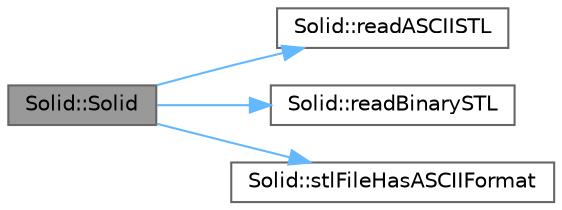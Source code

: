 digraph "Solid::Solid"
{
 // LATEX_PDF_SIZE
  bgcolor="transparent";
  edge [fontname=Helvetica,fontsize=10,labelfontname=Helvetica,labelfontsize=10];
  node [fontname=Helvetica,fontsize=10,shape=box,height=0.2,width=0.4];
  rankdir="LR";
  Node1 [id="Node000001",label="Solid::Solid",height=0.2,width=0.4,color="gray40", fillcolor="grey60", style="filled", fontcolor="black",tooltip=" "];
  Node1 -> Node2 [id="edge1_Node000001_Node000002",color="steelblue1",style="solid",tooltip=" "];
  Node2 [id="Node000002",label="Solid::readASCIISTL",height=0.2,width=0.4,color="grey40", fillcolor="white", style="filled",URL="$class_solid.html#a92c3bc7a900e589437069c1eaeffc7a8",tooltip=" "];
  Node1 -> Node3 [id="edge2_Node000001_Node000003",color="steelblue1",style="solid",tooltip=" "];
  Node3 [id="Node000003",label="Solid::readBinarySTL",height=0.2,width=0.4,color="grey40", fillcolor="white", style="filled",URL="$class_solid.html#a2630dd5cb24b1383fc595b007f047ffd",tooltip=" "];
  Node1 -> Node4 [id="edge3_Node000001_Node000004",color="steelblue1",style="solid",tooltip=" "];
  Node4 [id="Node000004",label="Solid::stlFileHasASCIIFormat",height=0.2,width=0.4,color="grey40", fillcolor="white", style="filled",URL="$class_solid.html#ae8029f1e94182aeb724d827cb34dd8f8",tooltip=" "];
}
